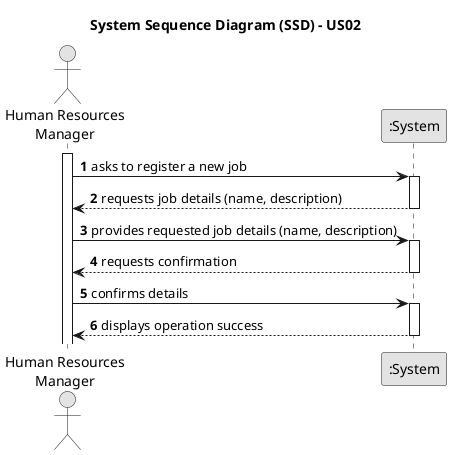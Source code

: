 @startuml
skinparam monochrome true
skinparam packageStyle rectangle
skinparam shadowing false

title System Sequence Diagram (SSD) - US02

autonumber

actor "Human Resources\nManager" as HRM
participant ":System" as System

activate HRM

    HRM -> System : asks to register a new job
    activate System

        System --> HRM : requests job details (name, description)
    deactivate System

    HRM -> System : provides requested job details (name, description)
    activate System

        System --> HRM : requests confirmation
    deactivate System

    HRM -> System : confirms details
    activate System

        System --> HRM : displays operation success
    deactivate System

@enduml